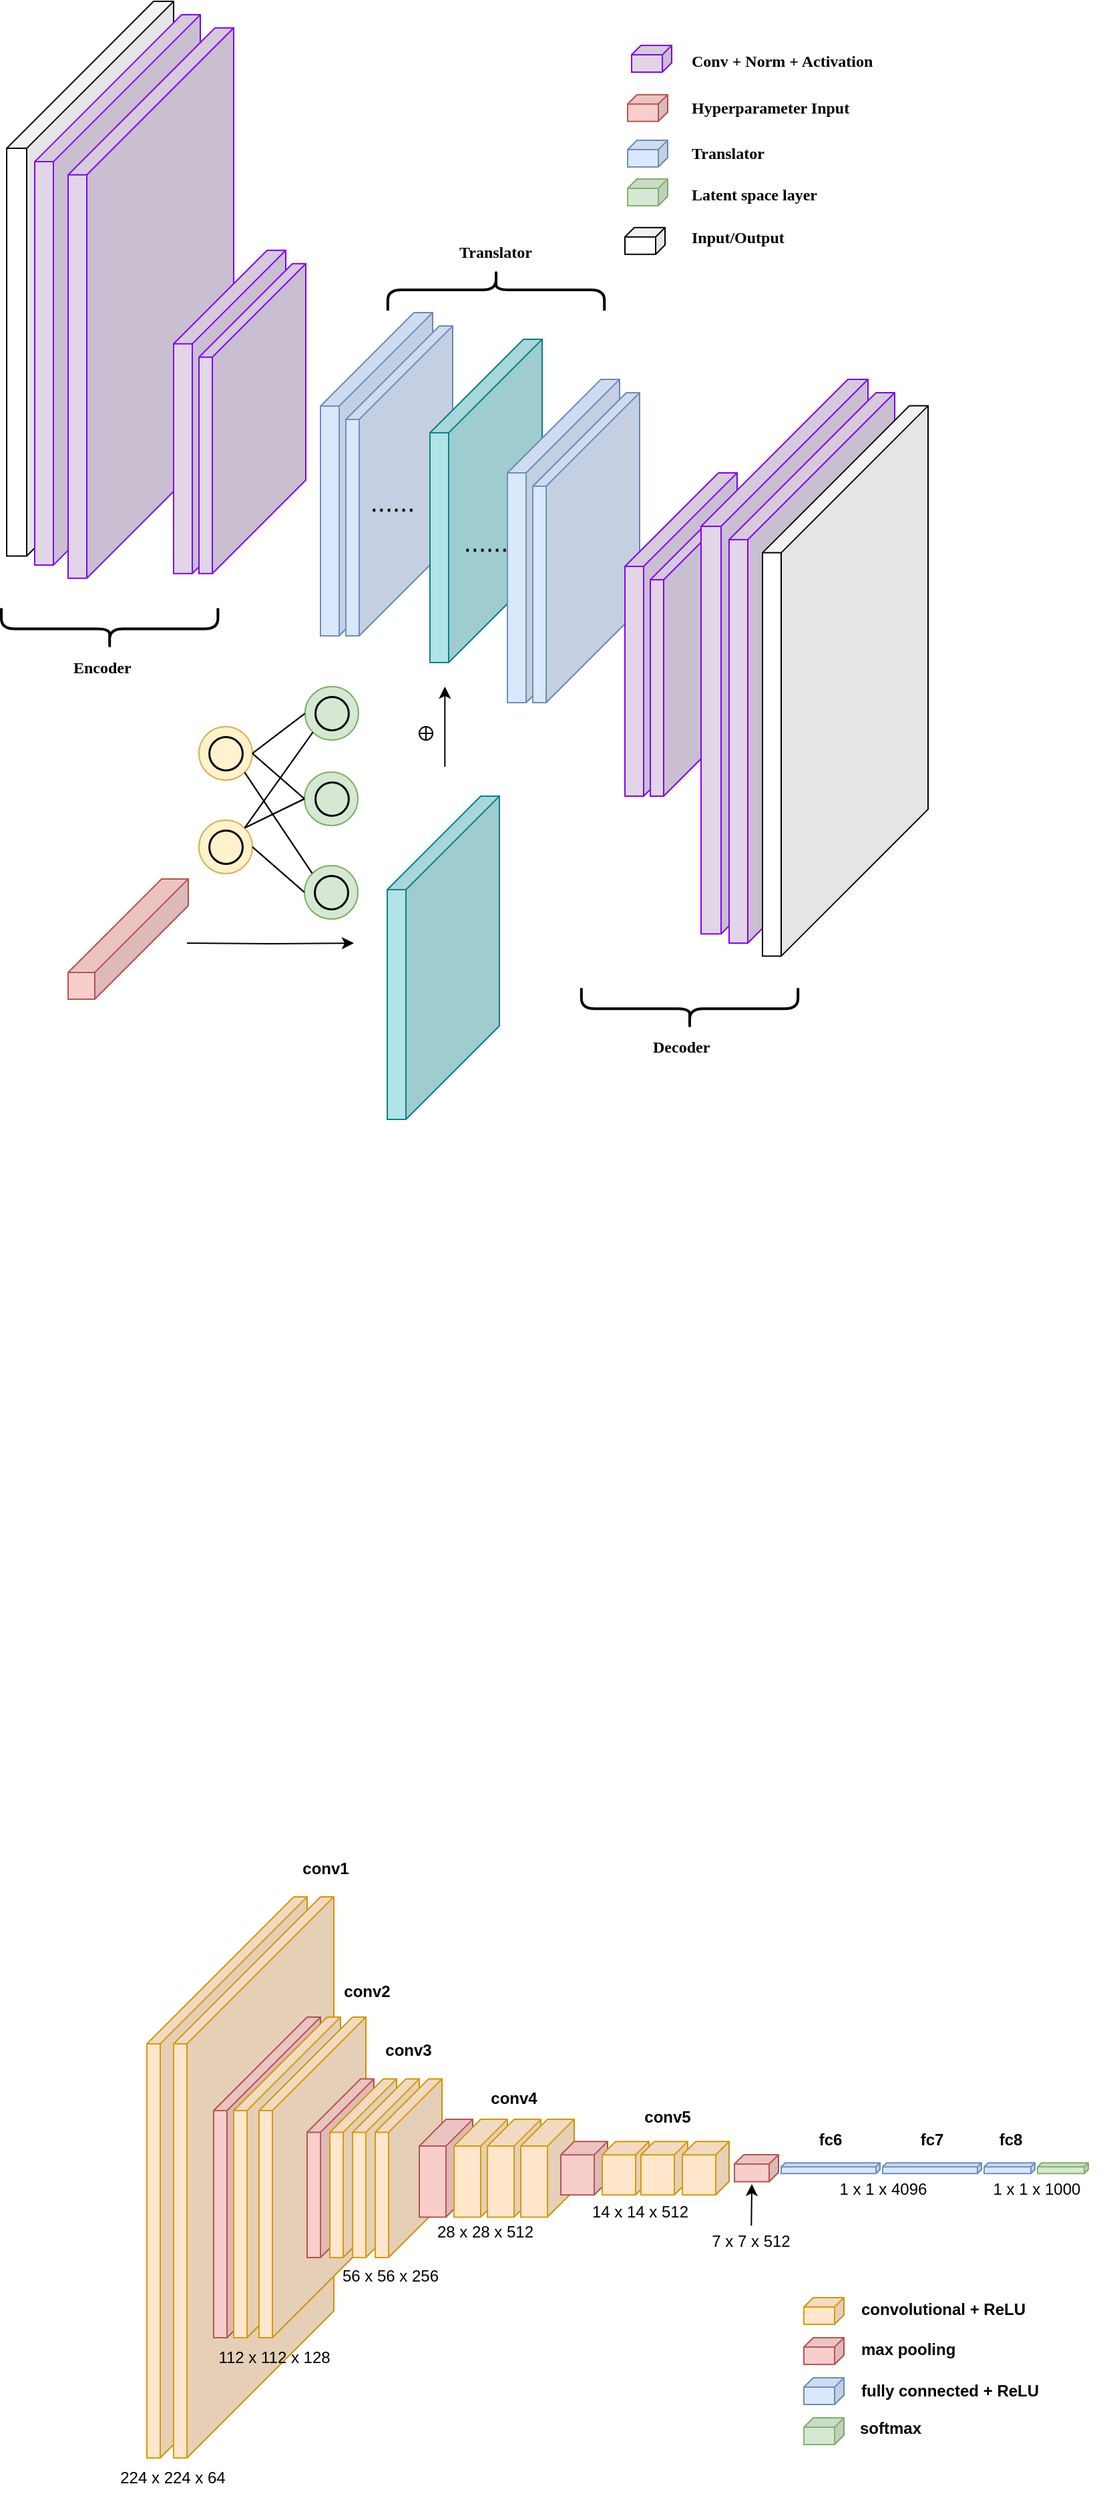 <mxfile version="24.7.5">
  <diagram name="Page-1" id="ipZe1BJ04AktczsMQ5Gt">
    <mxGraphModel dx="198" dy="183" grid="1" gridSize="10" guides="1" tooltips="1" connect="1" arrows="1" fold="1" page="1" pageScale="1" pageWidth="2000" pageHeight="3000" math="0" shadow="0">
      <root>
        <mxCell id="0" />
        <mxCell id="1" parent="0" />
        <mxCell id="X90mC9pYVaTqxXo_M1r8-1" value="" style="shape=cube;whiteSpace=wrap;html=1;boundedLbl=1;backgroundOutline=1;darkOpacity=0.05;darkOpacity2=0.1;size=110;direction=east;flipH=1;fontFamily=Georgia;shadow=0;" vertex="1" parent="1">
          <mxGeometry x="85" y="17.06" width="125" height="415.13" as="geometry" />
        </mxCell>
        <mxCell id="X90mC9pYVaTqxXo_M1r8-2" value="" style="shape=cube;whiteSpace=wrap;html=1;boundedLbl=1;backgroundOutline=1;darkOpacity=0.05;darkOpacity2=0.1;size=110;direction=east;flipH=1;fillColor=#E1D5E7;strokeColor=#7F00FF;fontFamily=Georgia;" vertex="1" parent="1">
          <mxGeometry x="106" y="27.06" width="124" height="412" as="geometry" />
        </mxCell>
        <mxCell id="X90mC9pYVaTqxXo_M1r8-3" value="" style="shape=cube;whiteSpace=wrap;html=1;boundedLbl=1;backgroundOutline=1;darkOpacity=0.05;darkOpacity2=0.1;size=7;direction=east;flipH=1;fillColor=#E1D5E7;strokeColor=#7F00FF;fontFamily=Georgia;" vertex="1" parent="1">
          <mxGeometry x="553" y="50" width="30" height="20" as="geometry" />
        </mxCell>
        <mxCell id="X90mC9pYVaTqxXo_M1r8-4" value="" style="shape=cube;whiteSpace=wrap;html=1;boundedLbl=1;backgroundOutline=1;darkOpacity=0.05;darkOpacity2=0.1;size=7;direction=east;flipH=1;fillColor=#f8cecc;strokeColor=#b85450;fontFamily=Georgia;" vertex="1" parent="1">
          <mxGeometry x="550" y="86.88" width="30" height="20" as="geometry" />
        </mxCell>
        <mxCell id="X90mC9pYVaTqxXo_M1r8-5" value="" style="shape=cube;whiteSpace=wrap;html=1;boundedLbl=1;backgroundOutline=1;darkOpacity=0.05;darkOpacity2=0.1;size=7;direction=east;flipH=1;fillColor=#dae8fc;strokeColor=#6c8ebf;fontFamily=Georgia;" vertex="1" parent="1">
          <mxGeometry x="550" y="121" width="30" height="20" as="geometry" />
        </mxCell>
        <mxCell id="X90mC9pYVaTqxXo_M1r8-6" value="" style="shape=cube;whiteSpace=wrap;html=1;boundedLbl=1;backgroundOutline=1;darkOpacity=0.05;darkOpacity2=0.1;size=7;direction=east;flipH=1;fillColor=#d5e8d4;strokeColor=#82b366;fontFamily=Georgia;" vertex="1" parent="1">
          <mxGeometry x="550" y="150" width="30" height="20" as="geometry" />
        </mxCell>
        <mxCell id="X90mC9pYVaTqxXo_M1r8-7" value="&lt;b&gt;ConvLSTM2D&lt;/b&gt;" style="text;html=1;strokeColor=none;fillColor=none;align=center;verticalAlign=middle;whiteSpace=wrap;rounded=0;rotation=-90;fontFamily=Georgia;" vertex="1" parent="1">
          <mxGeometry x="155" y="309.38" width="100" height="30" as="geometry" />
        </mxCell>
        <mxCell id="X90mC9pYVaTqxXo_M1r8-8" value="Conv + Norm + Activation" style="text;html=1;strokeColor=none;fillColor=none;align=left;verticalAlign=middle;whiteSpace=wrap;rounded=0;fontStyle=1;fontFamily=Georgia;" vertex="1" parent="1">
          <mxGeometry x="596" y="50" width="174" height="23.88" as="geometry" />
        </mxCell>
        <mxCell id="X90mC9pYVaTqxXo_M1r8-9" value="Translator" style="text;html=1;strokeColor=none;fillColor=none;align=left;verticalAlign=middle;whiteSpace=wrap;rounded=0;fontStyle=1;fontFamily=Georgia;" vertex="1" parent="1">
          <mxGeometry x="596" y="119.06" width="138" height="23.88" as="geometry" />
        </mxCell>
        <mxCell id="X90mC9pYVaTqxXo_M1r8-10" value="Latent space layer" style="text;html=1;strokeColor=none;fillColor=none;align=left;verticalAlign=middle;whiteSpace=wrap;rounded=0;fontStyle=1;fontFamily=Georgia;" vertex="1" parent="1">
          <mxGeometry x="596" y="150.0" width="138" height="23.88" as="geometry" />
        </mxCell>
        <mxCell id="X90mC9pYVaTqxXo_M1r8-11" value="" style="shape=cube;whiteSpace=wrap;html=1;boundedLbl=1;backgroundOutline=1;darkOpacity=0.05;darkOpacity2=0.1;size=110;direction=east;flipH=1;fillColor=#E1D5E7;strokeColor=#7F00FF;fontFamily=Georgia;" vertex="1" parent="1">
          <mxGeometry x="131" y="36.87" width="124" height="412" as="geometry" />
        </mxCell>
        <mxCell id="X90mC9pYVaTqxXo_M1r8-12" value="" style="shape=cube;whiteSpace=wrap;html=1;boundedLbl=1;backgroundOutline=1;darkOpacity=0.05;darkOpacity2=0.1;size=70;direction=east;flipH=1;fillColor=#E1D5E7;strokeColor=#7F00FF;fontFamily=Georgia;" vertex="1" parent="1">
          <mxGeometry x="210" y="203.38" width="84" height="242" as="geometry" />
        </mxCell>
        <mxCell id="X90mC9pYVaTqxXo_M1r8-13" value="" style="shape=cube;whiteSpace=wrap;html=1;boundedLbl=1;backgroundOutline=1;darkOpacity=0.05;darkOpacity2=0.1;size=70;direction=east;flipH=1;fillColor=#E1D5E7;strokeColor=#7F00FF;fontFamily=Georgia;" vertex="1" parent="1">
          <mxGeometry x="229" y="213.38" width="80" height="232" as="geometry" />
        </mxCell>
        <mxCell id="X90mC9pYVaTqxXo_M1r8-14" value="" style="shape=cube;whiteSpace=wrap;html=1;boundedLbl=1;backgroundOutline=1;darkOpacity=0.05;darkOpacity2=0.1;size=70;direction=east;flipH=1;fillColor=#dae8fc;strokeColor=#6c8ebf;fontFamily=Georgia;" vertex="1" parent="1">
          <mxGeometry x="320" y="250" width="84" height="242" as="geometry" />
        </mxCell>
        <mxCell id="X90mC9pYVaTqxXo_M1r8-15" value="" style="shape=cube;whiteSpace=wrap;html=1;boundedLbl=1;backgroundOutline=1;darkOpacity=0.05;darkOpacity2=0.1;size=70;direction=east;flipH=1;fillColor=#dae8fc;strokeColor=#6c8ebf;fontFamily=Georgia;" vertex="1" parent="1">
          <mxGeometry x="339" y="260" width="80" height="232" as="geometry" />
        </mxCell>
        <mxCell id="X90mC9pYVaTqxXo_M1r8-16" value="" style="edgeStyle=orthogonalEdgeStyle;rounded=0;orthogonalLoop=1;jettySize=auto;html=1;fontFamily=Helvetica;fontSize=12;fontColor=default;" edge="1" parent="1">
          <mxGeometry relative="1" as="geometry">
            <mxPoint x="220" y="721.999" as="sourcePoint" />
            <mxPoint x="345" y="722.06" as="targetPoint" />
          </mxGeometry>
        </mxCell>
        <mxCell id="X90mC9pYVaTqxXo_M1r8-17" value="" style="shape=cube;whiteSpace=wrap;html=1;boundedLbl=1;backgroundOutline=1;darkOpacity=0.05;darkOpacity2=0.1;size=70;direction=east;flipH=1;fillColor=#f8cecc;strokeColor=#b85450;fontFamily=Georgia;" vertex="1" parent="1">
          <mxGeometry x="131" y="674" width="90" height="90" as="geometry" />
        </mxCell>
        <mxCell id="X90mC9pYVaTqxXo_M1r8-18" value="" style="shape=cube;whiteSpace=wrap;html=1;boundedLbl=1;backgroundOutline=1;darkOpacity=0.05;darkOpacity2=0.1;size=70;direction=east;flipH=1;fillColor=#b0e3e6;fontFamily=Georgia;strokeColor=#0e8088;" vertex="1" parent="1">
          <mxGeometry x="402" y="270" width="84" height="242" as="geometry" />
        </mxCell>
        <mxCell id="X90mC9pYVaTqxXo_M1r8-19" value="" style="shape=cube;whiteSpace=wrap;html=1;boundedLbl=1;backgroundOutline=1;darkOpacity=0.05;darkOpacity2=0.1;size=70;direction=east;flipH=1;fillColor=#dae8fc;strokeColor=#6c8ebf;fontFamily=Georgia;" vertex="1" parent="1">
          <mxGeometry x="460" y="300" width="84" height="242" as="geometry" />
        </mxCell>
        <mxCell id="X90mC9pYVaTqxXo_M1r8-20" value="" style="shape=cube;whiteSpace=wrap;html=1;boundedLbl=1;backgroundOutline=1;darkOpacity=0.05;darkOpacity2=0.1;size=70;direction=east;flipH=1;fillColor=#dae8fc;strokeColor=#6c8ebf;fontFamily=Georgia;" vertex="1" parent="1">
          <mxGeometry x="479" y="310" width="80" height="232" as="geometry" />
        </mxCell>
        <mxCell id="X90mC9pYVaTqxXo_M1r8-21" value="" style="shape=cube;whiteSpace=wrap;html=1;boundedLbl=1;backgroundOutline=1;darkOpacity=0.05;darkOpacity2=0.1;size=70;direction=east;flipH=1;fillColor=#E1D5E7;strokeColor=#7F00FF;fontFamily=Georgia;" vertex="1" parent="1">
          <mxGeometry x="548" y="370" width="84" height="242" as="geometry" />
        </mxCell>
        <mxCell id="X90mC9pYVaTqxXo_M1r8-22" value="" style="shape=cube;whiteSpace=wrap;html=1;boundedLbl=1;backgroundOutline=1;darkOpacity=0.05;darkOpacity2=0.1;size=70;direction=east;flipH=1;fillColor=#E1D5E7;strokeColor=#7F00FF;fontFamily=Georgia;" vertex="1" parent="1">
          <mxGeometry x="567" y="380" width="80" height="232" as="geometry" />
        </mxCell>
        <mxCell id="X90mC9pYVaTqxXo_M1r8-23" value="" style="shape=cube;whiteSpace=wrap;html=1;boundedLbl=1;backgroundOutline=1;darkOpacity=0.05;darkOpacity2=0.1;size=110;direction=east;flipH=1;fontFamily=Georgia;shadow=0;fillColor=#E1D5E7;strokeColor=#7F00FF;" vertex="1" parent="1">
          <mxGeometry x="605" y="300" width="125" height="415.13" as="geometry" />
        </mxCell>
        <mxCell id="X90mC9pYVaTqxXo_M1r8-24" value="" style="shape=cube;whiteSpace=wrap;html=1;boundedLbl=1;backgroundOutline=1;darkOpacity=0.05;darkOpacity2=0.1;size=110;direction=east;flipH=1;fillColor=#E1D5E7;strokeColor=#7F00FF;fontFamily=Georgia;" vertex="1" parent="1">
          <mxGeometry x="626" y="310" width="124" height="412" as="geometry" />
        </mxCell>
        <mxCell id="X90mC9pYVaTqxXo_M1r8-25" value="" style="shape=cube;whiteSpace=wrap;html=1;boundedLbl=1;backgroundOutline=1;darkOpacity=0.05;darkOpacity2=0.1;size=110;direction=east;flipH=1;fontFamily=Georgia;" vertex="1" parent="1">
          <mxGeometry x="651" y="319.81" width="124" height="412" as="geometry" />
        </mxCell>
        <mxCell id="X90mC9pYVaTqxXo_M1r8-26" value="" style="shape=cube;whiteSpace=wrap;html=1;boundedLbl=1;backgroundOutline=1;darkOpacity=0.05;darkOpacity2=0.1;size=70;direction=east;flipH=1;fillColor=#b0e3e6;fontFamily=Georgia;strokeColor=#0e8088;" vertex="1" parent="1">
          <mxGeometry x="370" y="612" width="84" height="242" as="geometry" />
        </mxCell>
        <mxCell id="X90mC9pYVaTqxXo_M1r8-27" value="" style="shape=cube;whiteSpace=wrap;html=1;boundedLbl=1;backgroundOutline=1;darkOpacity=0.05;darkOpacity2=0.1;size=7;direction=east;flipH=1;fontFamily=Georgia;" vertex="1" parent="1">
          <mxGeometry x="548" y="186.38" width="30" height="20" as="geometry" />
        </mxCell>
        <mxCell id="X90mC9pYVaTqxXo_M1r8-28" value="Input/Output" style="text;html=1;strokeColor=none;fillColor=none;align=left;verticalAlign=middle;whiteSpace=wrap;rounded=0;fontStyle=1;fontFamily=Georgia;" vertex="1" parent="1">
          <mxGeometry x="596" y="182.5" width="138" height="23.88" as="geometry" />
        </mxCell>
        <mxCell id="X90mC9pYVaTqxXo_M1r8-29" value="&lt;font style=&quot;font-size: 20px;&quot;&gt;......&lt;/font&gt;" style="text;html=1;align=center;verticalAlign=middle;whiteSpace=wrap;rounded=0;fontFamily=Helvetica;fontSize=12;fontColor=default;" vertex="1" parent="1">
          <mxGeometry x="344" y="376" width="60" height="30" as="geometry" />
        </mxCell>
        <mxCell id="X90mC9pYVaTqxXo_M1r8-30" value="&lt;font style=&quot;font-size: 20px;&quot;&gt;......&lt;/font&gt;" style="text;html=1;align=center;verticalAlign=middle;whiteSpace=wrap;rounded=0;fontFamily=Helvetica;fontSize=12;fontColor=default;" vertex="1" parent="1">
          <mxGeometry x="413.5" y="406" width="60" height="30" as="geometry" />
        </mxCell>
        <mxCell id="X90mC9pYVaTqxXo_M1r8-31" value="Hyperparameter Input" style="text;html=1;strokeColor=none;fillColor=none;align=left;verticalAlign=middle;whiteSpace=wrap;rounded=0;fontStyle=1;fontFamily=Georgia;" vertex="1" parent="1">
          <mxGeometry x="596" y="84.94" width="174" height="23.88" as="geometry" />
        </mxCell>
        <mxCell id="X90mC9pYVaTqxXo_M1r8-32" value="" style="endArrow=classic;html=1;rounded=0;fontFamily=Helvetica;fontSize=12;fontColor=default;" edge="1" parent="1">
          <mxGeometry width="50" height="50" relative="1" as="geometry">
            <mxPoint x="413.16" y="590" as="sourcePoint" />
            <mxPoint x="413.16" y="530" as="targetPoint" />
          </mxGeometry>
        </mxCell>
        <mxCell id="X90mC9pYVaTqxXo_M1r8-33" value="" style="verticalLabelPosition=bottom;verticalAlign=top;html=1;shape=mxgraph.flowchart.summing_function;align=center;fontFamily=Helvetica;fontSize=12;" vertex="1" parent="1">
          <mxGeometry x="394" y="560" width="10" height="10" as="geometry" />
        </mxCell>
        <mxCell id="X90mC9pYVaTqxXo_M1r8-34" value="" style="shape=curlyBracket;whiteSpace=wrap;html=1;rounded=1;flipH=1;labelPosition=right;verticalLabelPosition=middle;align=left;verticalAlign=middle;fontFamily=Helvetica;fontSize=12;rotation=90;strokeWidth=2;" vertex="1" parent="1">
          <mxGeometry x="146.6" y="405.6" width="31" height="162.19" as="geometry" />
        </mxCell>
        <mxCell id="X90mC9pYVaTqxXo_M1r8-35" value="Encoder" style="text;html=1;strokeColor=none;fillColor=none;align=left;verticalAlign=middle;whiteSpace=wrap;rounded=0;fontStyle=1;fontFamily=Georgia;" vertex="1" parent="1">
          <mxGeometry x="132.6" y="508.06" width="59" height="15.88" as="geometry" />
        </mxCell>
        <mxCell id="X90mC9pYVaTqxXo_M1r8-36" value="" style="shape=curlyBracket;whiteSpace=wrap;html=1;rounded=1;flipH=1;labelPosition=right;verticalLabelPosition=middle;align=left;verticalAlign=middle;fontFamily=Helvetica;fontSize=12;rotation=90;strokeWidth=2;" vertex="1" parent="1">
          <mxGeometry x="581" y="690" width="31" height="162.19" as="geometry" />
        </mxCell>
        <mxCell id="X90mC9pYVaTqxXo_M1r8-37" value="Decoder" style="text;html=1;strokeColor=none;fillColor=none;align=left;verticalAlign=middle;whiteSpace=wrap;rounded=0;fontStyle=1;fontFamily=Georgia;" vertex="1" parent="1">
          <mxGeometry x="567" y="792.46" width="59" height="15.88" as="geometry" />
        </mxCell>
        <mxCell id="X90mC9pYVaTqxXo_M1r8-38" value="" style="shape=curlyBracket;whiteSpace=wrap;html=1;rounded=1;flipH=1;labelPosition=right;verticalLabelPosition=middle;align=left;verticalAlign=middle;fontFamily=Helvetica;fontSize=12;rotation=-90;strokeWidth=2;" vertex="1" parent="1">
          <mxGeometry x="436" y="151.96" width="31" height="162.19" as="geometry" />
        </mxCell>
        <mxCell id="X90mC9pYVaTqxXo_M1r8-39" value="Translator" style="text;html=1;strokeColor=none;fillColor=none;align=left;verticalAlign=middle;whiteSpace=wrap;rounded=0;fontStyle=1;fontFamily=Georgia;" vertex="1" parent="1">
          <mxGeometry x="422" y="197.5" width="59" height="15.88" as="geometry" />
        </mxCell>
        <mxCell id="X90mC9pYVaTqxXo_M1r8-40" value="" style="ellipse;whiteSpace=wrap;html=1;aspect=fixed;strokeColor=#d6b656;fillColor=#fff2cc;container=0;fontSize=9;" vertex="1" parent="1">
          <mxGeometry x="229" y="630" width="40" height="40" as="geometry" />
        </mxCell>
        <mxCell id="X90mC9pYVaTqxXo_M1r8-41" value="" style="ellipse;whiteSpace=wrap;html=1;aspect=fixed;fillColor=none;strokeWidth=1.5;container=0;fontSize=9;" vertex="1" parent="1">
          <mxGeometry x="236.535" y="637.53" width="24.93" height="24.93" as="geometry" />
        </mxCell>
        <mxCell id="X90mC9pYVaTqxXo_M1r8-42" value="" style="ellipse;whiteSpace=wrap;html=1;aspect=fixed;strokeColor=#d6b656;fillColor=#fff2cc;container=0;fontSize=9;" vertex="1" parent="1">
          <mxGeometry x="229" y="560" width="40" height="40" as="geometry" />
        </mxCell>
        <mxCell id="X90mC9pYVaTqxXo_M1r8-43" value="" style="ellipse;whiteSpace=wrap;html=1;aspect=fixed;fillColor=none;strokeWidth=1.5;container=0;fontSize=9;" vertex="1" parent="1">
          <mxGeometry x="236.535" y="567.53" width="24.93" height="24.93" as="geometry" />
        </mxCell>
        <mxCell id="X90mC9pYVaTqxXo_M1r8-44" value="" style="ellipse;whiteSpace=wrap;html=1;aspect=fixed;strokeColor=#82b366;fillColor=#d5e8d4;container=0;fontSize=9;" vertex="1" parent="1">
          <mxGeometry x="308.0" y="594" width="40" height="40" as="geometry" />
        </mxCell>
        <mxCell id="X90mC9pYVaTqxXo_M1r8-45" value="" style="ellipse;whiteSpace=wrap;html=1;aspect=fixed;fillColor=none;strokeWidth=1.5;container=0;fontSize=9;" vertex="1" parent="1">
          <mxGeometry x="316.0" y="601.53" width="24.93" height="24.93" as="geometry" />
        </mxCell>
        <mxCell id="X90mC9pYVaTqxXo_M1r8-46" value="" style="ellipse;whiteSpace=wrap;html=1;aspect=fixed;strokeColor=#82b366;fillColor=#d5e8d4;container=0;fontSize=9;" vertex="1" parent="1">
          <mxGeometry x="308.0" y="664" width="40" height="40" as="geometry" />
        </mxCell>
        <mxCell id="X90mC9pYVaTqxXo_M1r8-47" value="" style="ellipse;whiteSpace=wrap;html=1;aspect=fixed;fillColor=none;strokeWidth=1.5;container=0;fontSize=9;" vertex="1" parent="1">
          <mxGeometry x="315.535" y="671.53" width="24.93" height="24.93" as="geometry" />
        </mxCell>
        <mxCell id="X90mC9pYVaTqxXo_M1r8-48" value="" style="ellipse;whiteSpace=wrap;html=1;aspect=fixed;strokeColor=#82b366;fillColor=#d5e8d4;container=0;fontSize=9;" vertex="1" parent="1">
          <mxGeometry x="308.46" y="530" width="40" height="40" as="geometry" />
        </mxCell>
        <mxCell id="X90mC9pYVaTqxXo_M1r8-49" value="" style="ellipse;whiteSpace=wrap;html=1;aspect=fixed;fillColor=none;strokeWidth=1.5;container=0;fontSize=9;" vertex="1" parent="1">
          <mxGeometry x="315.995" y="537.53" width="24.93" height="24.93" as="geometry" />
        </mxCell>
        <mxCell id="X90mC9pYVaTqxXo_M1r8-50" value="" style="endArrow=none;html=1;rounded=0;fontSize=9;exitX=1;exitY=0.5;exitDx=0;exitDy=0;entryX=0;entryY=0.5;entryDx=0;entryDy=0;" edge="1" parent="1" source="X90mC9pYVaTqxXo_M1r8-42" target="X90mC9pYVaTqxXo_M1r8-44">
          <mxGeometry width="50" height="50" relative="1" as="geometry">
            <mxPoint x="273.142" y="534.142" as="sourcePoint" />
            <mxPoint x="323.858" y="679.858" as="targetPoint" />
          </mxGeometry>
        </mxCell>
        <mxCell id="X90mC9pYVaTqxXo_M1r8-51" value="" style="endArrow=none;html=1;rounded=0;fontSize=9;exitX=1;exitY=0.5;exitDx=0;exitDy=0;entryX=0;entryY=0.5;entryDx=0;entryDy=0;" edge="1" parent="1" source="X90mC9pYVaTqxXo_M1r8-40" target="X90mC9pYVaTqxXo_M1r8-46">
          <mxGeometry width="50" height="50" relative="1" as="geometry">
            <mxPoint x="279.0" y="590" as="sourcePoint" />
            <mxPoint x="318.0" y="624" as="targetPoint" />
          </mxGeometry>
        </mxCell>
        <mxCell id="X90mC9pYVaTqxXo_M1r8-52" value="" style="endArrow=none;html=1;rounded=0;fontSize=9;exitX=1;exitY=0;exitDx=0;exitDy=0;entryX=0;entryY=0.5;entryDx=0;entryDy=0;" edge="1" parent="1" source="X90mC9pYVaTqxXo_M1r8-40" target="X90mC9pYVaTqxXo_M1r8-44">
          <mxGeometry width="50" height="50" relative="1" as="geometry">
            <mxPoint x="279.0" y="660" as="sourcePoint" />
            <mxPoint x="318.0" y="694" as="targetPoint" />
          </mxGeometry>
        </mxCell>
        <mxCell id="X90mC9pYVaTqxXo_M1r8-53" value="" style="endArrow=none;html=1;rounded=0;fontSize=9;exitX=1;exitY=0;exitDx=0;exitDy=0;entryX=0;entryY=1;entryDx=0;entryDy=0;" edge="1" parent="1" source="X90mC9pYVaTqxXo_M1r8-40" target="X90mC9pYVaTqxXo_M1r8-48">
          <mxGeometry width="50" height="50" relative="1" as="geometry">
            <mxPoint x="273.142" y="645.858" as="sourcePoint" />
            <mxPoint x="318.0" y="624" as="targetPoint" />
          </mxGeometry>
        </mxCell>
        <mxCell id="X90mC9pYVaTqxXo_M1r8-54" value="" style="endArrow=none;html=1;rounded=0;fontSize=9;exitX=1;exitY=1;exitDx=0;exitDy=0;entryX=0;entryY=0;entryDx=0;entryDy=0;" edge="1" parent="1" source="X90mC9pYVaTqxXo_M1r8-42" target="X90mC9pYVaTqxXo_M1r8-46">
          <mxGeometry width="50" height="50" relative="1" as="geometry">
            <mxPoint x="273.142" y="575.858" as="sourcePoint" />
            <mxPoint x="324.318" y="504.142" as="targetPoint" />
          </mxGeometry>
        </mxCell>
        <mxCell id="X90mC9pYVaTqxXo_M1r8-55" value="" style="endArrow=none;html=1;rounded=0;fontSize=9;exitX=1;exitY=0.5;exitDx=0;exitDy=0;entryX=0;entryY=0.5;entryDx=0;entryDy=0;" edge="1" parent="1" source="X90mC9pYVaTqxXo_M1r8-42" target="X90mC9pYVaTqxXo_M1r8-48">
          <mxGeometry width="50" height="50" relative="1" as="geometry">
            <mxPoint x="273.142" y="604.142" as="sourcePoint" />
            <mxPoint x="323.858" y="679.858" as="targetPoint" />
          </mxGeometry>
        </mxCell>
        <mxCell id="X90mC9pYVaTqxXo_M1r8-56" value="" style="ellipse;whiteSpace=wrap;html=1;aspect=fixed;strokeColor=#d6b656;fillColor=#fff2cc;container=0;fontSize=9;" vertex="1" parent="1">
          <mxGeometry x="229" y="630" width="40" height="40" as="geometry" />
        </mxCell>
        <mxCell id="X90mC9pYVaTqxXo_M1r8-57" value="" style="ellipse;whiteSpace=wrap;html=1;aspect=fixed;fillColor=none;strokeWidth=1.5;container=0;fontSize=9;" vertex="1" parent="1">
          <mxGeometry x="236.535" y="637.53" width="24.93" height="24.93" as="geometry" />
        </mxCell>
        <mxCell id="X90mC9pYVaTqxXo_M1r8-58" value="" style="ellipse;whiteSpace=wrap;html=1;aspect=fixed;strokeColor=#d6b656;fillColor=#fff2cc;container=0;fontSize=9;" vertex="1" parent="1">
          <mxGeometry x="229" y="560" width="40" height="40" as="geometry" />
        </mxCell>
        <mxCell id="X90mC9pYVaTqxXo_M1r8-59" value="" style="ellipse;whiteSpace=wrap;html=1;aspect=fixed;fillColor=none;strokeWidth=1.5;container=0;fontSize=9;" vertex="1" parent="1">
          <mxGeometry x="236.535" y="567.53" width="24.93" height="24.93" as="geometry" />
        </mxCell>
        <mxCell id="X90mC9pYVaTqxXo_M1r8-60" value="" style="ellipse;whiteSpace=wrap;html=1;aspect=fixed;strokeColor=#82b366;fillColor=#d5e8d4;container=0;fontSize=9;" vertex="1" parent="1">
          <mxGeometry x="308.0" y="594" width="40" height="40" as="geometry" />
        </mxCell>
        <mxCell id="X90mC9pYVaTqxXo_M1r8-61" value="" style="ellipse;whiteSpace=wrap;html=1;aspect=fixed;fillColor=none;strokeWidth=1.5;container=0;fontSize=9;" vertex="1" parent="1">
          <mxGeometry x="316.0" y="601.53" width="24.93" height="24.93" as="geometry" />
        </mxCell>
        <mxCell id="X90mC9pYVaTqxXo_M1r8-62" value="" style="ellipse;whiteSpace=wrap;html=1;aspect=fixed;strokeColor=#82b366;fillColor=#d5e8d4;container=0;fontSize=9;" vertex="1" parent="1">
          <mxGeometry x="308.0" y="664" width="40" height="40" as="geometry" />
        </mxCell>
        <mxCell id="X90mC9pYVaTqxXo_M1r8-63" value="" style="ellipse;whiteSpace=wrap;html=1;aspect=fixed;fillColor=none;strokeWidth=1.5;container=0;fontSize=9;" vertex="1" parent="1">
          <mxGeometry x="315.535" y="671.53" width="24.93" height="24.93" as="geometry" />
        </mxCell>
        <mxCell id="X90mC9pYVaTqxXo_M1r8-64" value="" style="ellipse;whiteSpace=wrap;html=1;aspect=fixed;strokeColor=#82b366;fillColor=#d5e8d4;container=0;fontSize=9;" vertex="1" parent="1">
          <mxGeometry x="308.46" y="530" width="40" height="40" as="geometry" />
        </mxCell>
        <mxCell id="X90mC9pYVaTqxXo_M1r8-65" value="" style="ellipse;whiteSpace=wrap;html=1;aspect=fixed;fillColor=none;strokeWidth=1.5;container=0;fontSize=9;" vertex="1" parent="1">
          <mxGeometry x="315.995" y="537.53" width="24.93" height="24.93" as="geometry" />
        </mxCell>
        <mxCell id="X90mC9pYVaTqxXo_M1r8-66" value="" style="endArrow=none;html=1;rounded=0;fontSize=9;exitX=1;exitY=0.5;exitDx=0;exitDy=0;entryX=0;entryY=0.5;entryDx=0;entryDy=0;" edge="1" parent="1" source="X90mC9pYVaTqxXo_M1r8-58" target="X90mC9pYVaTqxXo_M1r8-60">
          <mxGeometry width="50" height="50" relative="1" as="geometry">
            <mxPoint x="273.142" y="534.142" as="sourcePoint" />
            <mxPoint x="323.858" y="679.858" as="targetPoint" />
          </mxGeometry>
        </mxCell>
        <mxCell id="X90mC9pYVaTqxXo_M1r8-67" value="" style="endArrow=none;html=1;rounded=0;fontSize=9;exitX=1;exitY=0.5;exitDx=0;exitDy=0;entryX=0;entryY=0.5;entryDx=0;entryDy=0;" edge="1" parent="1" source="X90mC9pYVaTqxXo_M1r8-56" target="X90mC9pYVaTqxXo_M1r8-62">
          <mxGeometry width="50" height="50" relative="1" as="geometry">
            <mxPoint x="279.0" y="590" as="sourcePoint" />
            <mxPoint x="318.0" y="624" as="targetPoint" />
          </mxGeometry>
        </mxCell>
        <mxCell id="X90mC9pYVaTqxXo_M1r8-68" value="" style="endArrow=none;html=1;rounded=0;fontSize=9;exitX=1;exitY=0;exitDx=0;exitDy=0;entryX=0;entryY=0.5;entryDx=0;entryDy=0;" edge="1" parent="1" source="X90mC9pYVaTqxXo_M1r8-56" target="X90mC9pYVaTqxXo_M1r8-60">
          <mxGeometry width="50" height="50" relative="1" as="geometry">
            <mxPoint x="279.0" y="660" as="sourcePoint" />
            <mxPoint x="318.0" y="694" as="targetPoint" />
          </mxGeometry>
        </mxCell>
        <mxCell id="X90mC9pYVaTqxXo_M1r8-69" value="" style="endArrow=none;html=1;rounded=0;fontSize=9;exitX=1;exitY=0;exitDx=0;exitDy=0;entryX=0;entryY=1;entryDx=0;entryDy=0;" edge="1" parent="1" source="X90mC9pYVaTqxXo_M1r8-56" target="X90mC9pYVaTqxXo_M1r8-64">
          <mxGeometry width="50" height="50" relative="1" as="geometry">
            <mxPoint x="273.142" y="645.858" as="sourcePoint" />
            <mxPoint x="318.0" y="624" as="targetPoint" />
          </mxGeometry>
        </mxCell>
        <mxCell id="X90mC9pYVaTqxXo_M1r8-70" value="" style="endArrow=none;html=1;rounded=0;fontSize=9;exitX=1;exitY=1;exitDx=0;exitDy=0;entryX=0;entryY=0;entryDx=0;entryDy=0;" edge="1" parent="1" source="X90mC9pYVaTqxXo_M1r8-58" target="X90mC9pYVaTqxXo_M1r8-62">
          <mxGeometry width="50" height="50" relative="1" as="geometry">
            <mxPoint x="273.142" y="575.858" as="sourcePoint" />
            <mxPoint x="324.318" y="504.142" as="targetPoint" />
          </mxGeometry>
        </mxCell>
        <mxCell id="X90mC9pYVaTqxXo_M1r8-71" value="" style="endArrow=none;html=1;rounded=0;fontSize=9;exitX=1;exitY=0.5;exitDx=0;exitDy=0;entryX=0;entryY=0.5;entryDx=0;entryDy=0;" edge="1" parent="1" source="X90mC9pYVaTqxXo_M1r8-58" target="X90mC9pYVaTqxXo_M1r8-64">
          <mxGeometry width="50" height="50" relative="1" as="geometry">
            <mxPoint x="273.142" y="604.142" as="sourcePoint" />
            <mxPoint x="323.858" y="679.858" as="targetPoint" />
          </mxGeometry>
        </mxCell>
        <mxCell id="X90mC9pYVaTqxXo_M1r8-281" value="" style="shape=cube;whiteSpace=wrap;html=1;boundedLbl=1;backgroundOutline=1;darkOpacity=0.05;darkOpacity2=0.1;size=110;direction=east;flipH=1;fillColor=#ffe6cc;strokeColor=#d79b00;" vertex="1" parent="1">
          <mxGeometry x="190" y="1436" width="120" height="420" as="geometry" />
        </mxCell>
        <mxCell id="X90mC9pYVaTqxXo_M1r8-282" value="" style="shape=cube;whiteSpace=wrap;html=1;boundedLbl=1;backgroundOutline=1;darkOpacity=0.05;darkOpacity2=0.1;size=110;direction=east;flipH=1;fillColor=#ffe6cc;strokeColor=#d79b00;" vertex="1" parent="1">
          <mxGeometry x="210" y="1436" width="120" height="420" as="geometry" />
        </mxCell>
        <mxCell id="X90mC9pYVaTqxXo_M1r8-283" value="" style="shape=cube;whiteSpace=wrap;html=1;boundedLbl=1;backgroundOutline=1;darkOpacity=0.05;darkOpacity2=0.1;size=70;direction=east;flipH=1;fillColor=#f8cecc;strokeColor=#b85450;" vertex="1" parent="1">
          <mxGeometry x="240" y="1526" width="80" height="240" as="geometry" />
        </mxCell>
        <mxCell id="X90mC9pYVaTqxXo_M1r8-284" value="" style="shape=cube;whiteSpace=wrap;html=1;boundedLbl=1;backgroundOutline=1;darkOpacity=0.05;darkOpacity2=0.1;size=70;direction=east;flipH=1;fillColor=#ffe6cc;strokeColor=#d79b00;" vertex="1" parent="1">
          <mxGeometry x="255" y="1526" width="80" height="240" as="geometry" />
        </mxCell>
        <mxCell id="X90mC9pYVaTqxXo_M1r8-285" value="" style="shape=cube;whiteSpace=wrap;html=1;boundedLbl=1;backgroundOutline=1;darkOpacity=0.05;darkOpacity2=0.1;size=70;direction=east;flipH=1;fillColor=#ffe6cc;strokeColor=#d79b00;" vertex="1" parent="1">
          <mxGeometry x="274" y="1526" width="80" height="240" as="geometry" />
        </mxCell>
        <mxCell id="X90mC9pYVaTqxXo_M1r8-286" value="" style="shape=cube;whiteSpace=wrap;html=1;boundedLbl=1;backgroundOutline=1;darkOpacity=0.05;darkOpacity2=0.1;size=40;direction=east;flipH=1;fillColor=#f8cecc;strokeColor=#b85450;" vertex="1" parent="1">
          <mxGeometry x="310" y="1572.25" width="50" height="133.75" as="geometry" />
        </mxCell>
        <mxCell id="X90mC9pYVaTqxXo_M1r8-287" value="" style="shape=cube;whiteSpace=wrap;html=1;boundedLbl=1;backgroundOutline=1;darkOpacity=0.05;darkOpacity2=0.1;size=40;direction=east;flipH=1;fillColor=#ffe6cc;strokeColor=#d79b00;" vertex="1" parent="1">
          <mxGeometry x="327" y="1572.25" width="50" height="133.75" as="geometry" />
        </mxCell>
        <mxCell id="X90mC9pYVaTqxXo_M1r8-288" value="" style="shape=cube;whiteSpace=wrap;html=1;boundedLbl=1;backgroundOutline=1;darkOpacity=0.05;darkOpacity2=0.1;size=40;direction=east;flipH=1;fillColor=#ffe6cc;strokeColor=#d79b00;" vertex="1" parent="1">
          <mxGeometry x="344" y="1572.25" width="50" height="133.75" as="geometry" />
        </mxCell>
        <mxCell id="X90mC9pYVaTqxXo_M1r8-289" value="" style="shape=cube;whiteSpace=wrap;html=1;boundedLbl=1;backgroundOutline=1;darkOpacity=0.05;darkOpacity2=0.1;size=40;direction=east;flipH=1;fillColor=#ffe6cc;strokeColor=#d79b00;" vertex="1" parent="1">
          <mxGeometry x="361" y="1572.25" width="50" height="133.75" as="geometry" />
        </mxCell>
        <mxCell id="X90mC9pYVaTqxXo_M1r8-290" value="" style="shape=cube;whiteSpace=wrap;html=1;boundedLbl=1;backgroundOutline=1;darkOpacity=0.05;darkOpacity2=0.1;size=20;direction=east;flipH=1;fillColor=#f8cecc;strokeColor=#b85450;" vertex="1" parent="1">
          <mxGeometry x="394" y="1602.56" width="40" height="73.13" as="geometry" />
        </mxCell>
        <mxCell id="X90mC9pYVaTqxXo_M1r8-291" value="" style="shape=cube;whiteSpace=wrap;html=1;boundedLbl=1;backgroundOutline=1;darkOpacity=0.05;darkOpacity2=0.1;size=20;direction=east;flipH=1;fillColor=#ffe6cc;strokeColor=#d79b00;" vertex="1" parent="1">
          <mxGeometry x="420" y="1602.56" width="40" height="73.13" as="geometry" />
        </mxCell>
        <mxCell id="X90mC9pYVaTqxXo_M1r8-292" value="" style="shape=cube;whiteSpace=wrap;html=1;boundedLbl=1;backgroundOutline=1;darkOpacity=0.05;darkOpacity2=0.1;size=20;direction=east;flipH=1;fillColor=#ffe6cc;strokeColor=#d79b00;" vertex="1" parent="1">
          <mxGeometry x="445" y="1602.56" width="40" height="73.13" as="geometry" />
        </mxCell>
        <mxCell id="X90mC9pYVaTqxXo_M1r8-293" value="" style="shape=cube;whiteSpace=wrap;html=1;boundedLbl=1;backgroundOutline=1;darkOpacity=0.05;darkOpacity2=0.1;size=20;direction=east;flipH=1;fillColor=#ffe6cc;strokeColor=#d79b00;" vertex="1" parent="1">
          <mxGeometry x="470" y="1602.56" width="40" height="73.13" as="geometry" />
        </mxCell>
        <mxCell id="X90mC9pYVaTqxXo_M1r8-294" value="" style="shape=cube;whiteSpace=wrap;html=1;boundedLbl=1;backgroundOutline=1;darkOpacity=0.05;darkOpacity2=0.1;size=10;direction=east;flipH=1;fillColor=#f8cecc;strokeColor=#b85450;" vertex="1" parent="1">
          <mxGeometry x="500" y="1619.13" width="35" height="40" as="geometry" />
        </mxCell>
        <mxCell id="X90mC9pYVaTqxXo_M1r8-295" value="" style="shape=cube;whiteSpace=wrap;html=1;boundedLbl=1;backgroundOutline=1;darkOpacity=0.05;darkOpacity2=0.1;size=10;direction=east;flipH=1;fillColor=#ffe6cc;strokeColor=#d79b00;" vertex="1" parent="1">
          <mxGeometry x="531" y="1619.13" width="35" height="40" as="geometry" />
        </mxCell>
        <mxCell id="X90mC9pYVaTqxXo_M1r8-296" value="" style="shape=cube;whiteSpace=wrap;html=1;boundedLbl=1;backgroundOutline=1;darkOpacity=0.05;darkOpacity2=0.1;size=7;direction=east;flipH=1;fillColor=#f8cecc;strokeColor=#b85450;" vertex="1" parent="1">
          <mxGeometry x="630" y="1628.96" width="33" height="20.32" as="geometry" />
        </mxCell>
        <mxCell id="X90mC9pYVaTqxXo_M1r8-297" value="" style="shape=cube;whiteSpace=wrap;html=1;boundedLbl=1;backgroundOutline=1;darkOpacity=0.05;darkOpacity2=0.1;size=3;direction=east;flipH=1;fillColor=#dae8fc;strokeColor=#6c8ebf;" vertex="1" parent="1">
          <mxGeometry x="665" y="1635.12" width="74" height="8" as="geometry" />
        </mxCell>
        <mxCell id="X90mC9pYVaTqxXo_M1r8-298" value="" style="shape=cube;whiteSpace=wrap;html=1;boundedLbl=1;backgroundOutline=1;darkOpacity=0.05;darkOpacity2=0.1;size=3;direction=east;flipH=1;fillColor=#dae8fc;strokeColor=#6c8ebf;" vertex="1" parent="1">
          <mxGeometry x="741" y="1635.13" width="74" height="8" as="geometry" />
        </mxCell>
        <mxCell id="X90mC9pYVaTqxXo_M1r8-299" value="" style="shape=cube;whiteSpace=wrap;html=1;boundedLbl=1;backgroundOutline=1;darkOpacity=0.05;darkOpacity2=0.1;size=3;direction=east;flipH=1;fillColor=#dae8fc;strokeColor=#6c8ebf;" vertex="1" parent="1">
          <mxGeometry x="817" y="1635.13" width="38" height="8" as="geometry" />
        </mxCell>
        <mxCell id="X90mC9pYVaTqxXo_M1r8-300" value="" style="shape=cube;whiteSpace=wrap;html=1;boundedLbl=1;backgroundOutline=1;darkOpacity=0.05;darkOpacity2=0.1;size=7;direction=east;flipH=1;fillColor=#ffe6cc;strokeColor=#d79b00;" vertex="1" parent="1">
          <mxGeometry x="682" y="1736" width="30" height="20" as="geometry" />
        </mxCell>
        <mxCell id="X90mC9pYVaTqxXo_M1r8-301" value="" style="shape=cube;whiteSpace=wrap;html=1;boundedLbl=1;backgroundOutline=1;darkOpacity=0.05;darkOpacity2=0.1;size=7;direction=east;flipH=1;fillColor=#f8cecc;strokeColor=#b85450;" vertex="1" parent="1">
          <mxGeometry x="682" y="1766" width="30" height="20" as="geometry" />
        </mxCell>
        <mxCell id="X90mC9pYVaTqxXo_M1r8-302" value="" style="shape=cube;whiteSpace=wrap;html=1;boundedLbl=1;backgroundOutline=1;darkOpacity=0.05;darkOpacity2=0.1;size=7;direction=east;flipH=1;fillColor=#dae8fc;strokeColor=#6c8ebf;" vertex="1" parent="1">
          <mxGeometry x="682" y="1796" width="30" height="20" as="geometry" />
        </mxCell>
        <mxCell id="X90mC9pYVaTqxXo_M1r8-303" value="" style="shape=cube;whiteSpace=wrap;html=1;boundedLbl=1;backgroundOutline=1;darkOpacity=0.05;darkOpacity2=0.1;size=3;direction=east;flipH=1;fillColor=#d5e8d4;strokeColor=#82b366;" vertex="1" parent="1">
          <mxGeometry x="857" y="1635.12" width="38" height="8" as="geometry" />
        </mxCell>
        <mxCell id="X90mC9pYVaTqxXo_M1r8-304" value="" style="shape=cube;whiteSpace=wrap;html=1;boundedLbl=1;backgroundOutline=1;darkOpacity=0.05;darkOpacity2=0.1;size=7;direction=east;flipH=1;fillColor=#d5e8d4;strokeColor=#82b366;" vertex="1" parent="1">
          <mxGeometry x="682" y="1826" width="30" height="20" as="geometry" />
        </mxCell>
        <mxCell id="X90mC9pYVaTqxXo_M1r8-305" value="&lt;b&gt;conv1&lt;/b&gt;" style="text;html=1;strokeColor=none;fillColor=none;align=center;verticalAlign=middle;whiteSpace=wrap;rounded=0;" vertex="1" parent="1">
          <mxGeometry x="304" y="1400" width="40" height="30" as="geometry" />
        </mxCell>
        <mxCell id="X90mC9pYVaTqxXo_M1r8-306" value="&lt;b&gt;conv2&lt;/b&gt;" style="text;html=1;strokeColor=none;fillColor=none;align=center;verticalAlign=middle;whiteSpace=wrap;rounded=0;" vertex="1" parent="1">
          <mxGeometry x="335" y="1492" width="40" height="30" as="geometry" />
        </mxCell>
        <mxCell id="X90mC9pYVaTqxXo_M1r8-307" value="&lt;b&gt;conv3&lt;/b&gt;" style="text;html=1;strokeColor=none;fillColor=none;align=center;verticalAlign=middle;whiteSpace=wrap;rounded=0;" vertex="1" parent="1">
          <mxGeometry x="366" y="1536" width="40" height="30" as="geometry" />
        </mxCell>
        <mxCell id="X90mC9pYVaTqxXo_M1r8-308" value="&lt;b&gt;conv4&lt;/b&gt;" style="text;html=1;strokeColor=none;fillColor=none;align=center;verticalAlign=middle;whiteSpace=wrap;rounded=0;" vertex="1" parent="1">
          <mxGeometry x="445" y="1572.25" width="40" height="30" as="geometry" />
        </mxCell>
        <mxCell id="X90mC9pYVaTqxXo_M1r8-309" value="&lt;b&gt;conv5&lt;/b&gt;" style="text;html=1;strokeColor=none;fillColor=none;align=center;verticalAlign=middle;whiteSpace=wrap;rounded=0;" vertex="1" parent="1">
          <mxGeometry x="560" y="1586" width="40" height="30" as="geometry" />
        </mxCell>
        <mxCell id="X90mC9pYVaTqxXo_M1r8-310" value="&lt;b&gt;fc6&lt;/b&gt;" style="text;html=1;strokeColor=none;fillColor=none;align=center;verticalAlign=middle;whiteSpace=wrap;rounded=0;" vertex="1" parent="1">
          <mxGeometry x="682" y="1602.56" width="40" height="30" as="geometry" />
        </mxCell>
        <mxCell id="X90mC9pYVaTqxXo_M1r8-311" value="&lt;b&gt;fc7&lt;/b&gt;" style="text;html=1;strokeColor=none;fillColor=none;align=center;verticalAlign=middle;whiteSpace=wrap;rounded=0;" vertex="1" parent="1">
          <mxGeometry x="758" y="1602.56" width="40" height="30" as="geometry" />
        </mxCell>
        <mxCell id="X90mC9pYVaTqxXo_M1r8-312" value="&lt;b&gt;fc8&lt;/b&gt;" style="text;html=1;strokeColor=none;fillColor=none;align=center;verticalAlign=middle;whiteSpace=wrap;rounded=0;" vertex="1" parent="1">
          <mxGeometry x="817" y="1602.56" width="40" height="30" as="geometry" />
        </mxCell>
        <mxCell id="X90mC9pYVaTqxXo_M1r8-313" value="224 x 224 x 64" style="text;html=1;strokeColor=none;fillColor=none;align=center;verticalAlign=middle;whiteSpace=wrap;rounded=0;" vertex="1" parent="1">
          <mxGeometry x="160" y="1856" width="99" height="30" as="geometry" />
        </mxCell>
        <mxCell id="X90mC9pYVaTqxXo_M1r8-314" value="112 x 112 x 128" style="text;html=1;strokeColor=none;fillColor=none;align=center;verticalAlign=middle;whiteSpace=wrap;rounded=0;" vertex="1" parent="1">
          <mxGeometry x="236" y="1766" width="99" height="30" as="geometry" />
        </mxCell>
        <mxCell id="X90mC9pYVaTqxXo_M1r8-315" value="56 x 56 x 256" style="text;html=1;strokeColor=none;fillColor=none;align=center;verticalAlign=middle;whiteSpace=wrap;rounded=0;" vertex="1" parent="1">
          <mxGeometry x="323" y="1705" width="99" height="30" as="geometry" />
        </mxCell>
        <mxCell id="X90mC9pYVaTqxXo_M1r8-316" value="28 x 28 x 512" style="text;html=1;strokeColor=none;fillColor=none;align=center;verticalAlign=middle;whiteSpace=wrap;rounded=0;" vertex="1" parent="1">
          <mxGeometry x="394" y="1672" width="99" height="30" as="geometry" />
        </mxCell>
        <mxCell id="X90mC9pYVaTqxXo_M1r8-317" value="14 x 14 x 512" style="text;html=1;strokeColor=none;fillColor=none;align=center;verticalAlign=middle;whiteSpace=wrap;rounded=0;" vertex="1" parent="1">
          <mxGeometry x="510" y="1657.12" width="99" height="30" as="geometry" />
        </mxCell>
        <mxCell id="X90mC9pYVaTqxXo_M1r8-318" value="" style="shape=cube;whiteSpace=wrap;html=1;boundedLbl=1;backgroundOutline=1;darkOpacity=0.05;darkOpacity2=0.1;size=10;direction=east;flipH=1;fillColor=#ffe6cc;strokeColor=#d79b00;" vertex="1" parent="1">
          <mxGeometry x="560" y="1619.13" width="35" height="40" as="geometry" />
        </mxCell>
        <mxCell id="X90mC9pYVaTqxXo_M1r8-319" value="" style="shape=cube;whiteSpace=wrap;html=1;boundedLbl=1;backgroundOutline=1;darkOpacity=0.05;darkOpacity2=0.1;size=10;direction=east;flipH=1;fillColor=#ffe6cc;strokeColor=#d79b00;" vertex="1" parent="1">
          <mxGeometry x="591" y="1619.12" width="35" height="40" as="geometry" />
        </mxCell>
        <mxCell id="X90mC9pYVaTqxXo_M1r8-320" value="7 x 7 x 512" style="text;html=1;strokeColor=none;fillColor=none;align=center;verticalAlign=middle;whiteSpace=wrap;rounded=0;" vertex="1" parent="1">
          <mxGeometry x="593" y="1682.12" width="99" height="23.88" as="geometry" />
        </mxCell>
        <mxCell id="X90mC9pYVaTqxXo_M1r8-321" value="" style="endArrow=classic;html=1;entryX=0.605;entryY=1.084;entryDx=0;entryDy=0;entryPerimeter=0;" edge="1" parent="1" source="X90mC9pYVaTqxXo_M1r8-320" target="X90mC9pYVaTqxXo_M1r8-296">
          <mxGeometry width="50" height="50" relative="1" as="geometry">
            <mxPoint x="646.16" y="1687.12" as="sourcePoint" />
            <mxPoint x="647" y="1657" as="targetPoint" />
          </mxGeometry>
        </mxCell>
        <mxCell id="X90mC9pYVaTqxXo_M1r8-322" value="1 x 1 x 4096" style="text;html=1;strokeColor=none;fillColor=none;align=center;verticalAlign=middle;whiteSpace=wrap;rounded=0;" vertex="1" parent="1">
          <mxGeometry x="692" y="1643.13" width="99" height="24" as="geometry" />
        </mxCell>
        <mxCell id="X90mC9pYVaTqxXo_M1r8-323" value="1 x 1 x 1000" style="text;html=1;strokeColor=none;fillColor=none;align=center;verticalAlign=middle;whiteSpace=wrap;rounded=0;" vertex="1" parent="1">
          <mxGeometry x="807" y="1643.13" width="99" height="24" as="geometry" />
        </mxCell>
        <mxCell id="X90mC9pYVaTqxXo_M1r8-324" value="convolutional + ReLU" style="text;html=1;strokeColor=none;fillColor=none;align=left;verticalAlign=middle;whiteSpace=wrap;rounded=0;fontStyle=1" vertex="1" parent="1">
          <mxGeometry x="723" y="1733.06" width="138" height="23.88" as="geometry" />
        </mxCell>
        <mxCell id="X90mC9pYVaTqxXo_M1r8-325" value="max pooling" style="text;html=1;strokeColor=none;fillColor=none;align=left;verticalAlign=middle;whiteSpace=wrap;rounded=0;fontStyle=1" vertex="1" parent="1">
          <mxGeometry x="723" y="1763.06" width="138" height="23.88" as="geometry" />
        </mxCell>
        <mxCell id="X90mC9pYVaTqxXo_M1r8-326" value="fully connected + ReLU" style="text;html=1;strokeColor=none;fillColor=none;align=left;verticalAlign=middle;whiteSpace=wrap;rounded=0;fontStyle=1" vertex="1" parent="1">
          <mxGeometry x="723" y="1794.12" width="138" height="23.88" as="geometry" />
        </mxCell>
        <mxCell id="X90mC9pYVaTqxXo_M1r8-327" value="softmax" style="text;html=1;strokeColor=none;fillColor=none;align=left;verticalAlign=middle;whiteSpace=wrap;rounded=0;fontStyle=1" vertex="1" parent="1">
          <mxGeometry x="722" y="1822.12" width="138" height="23.88" as="geometry" />
        </mxCell>
      </root>
    </mxGraphModel>
  </diagram>
</mxfile>
